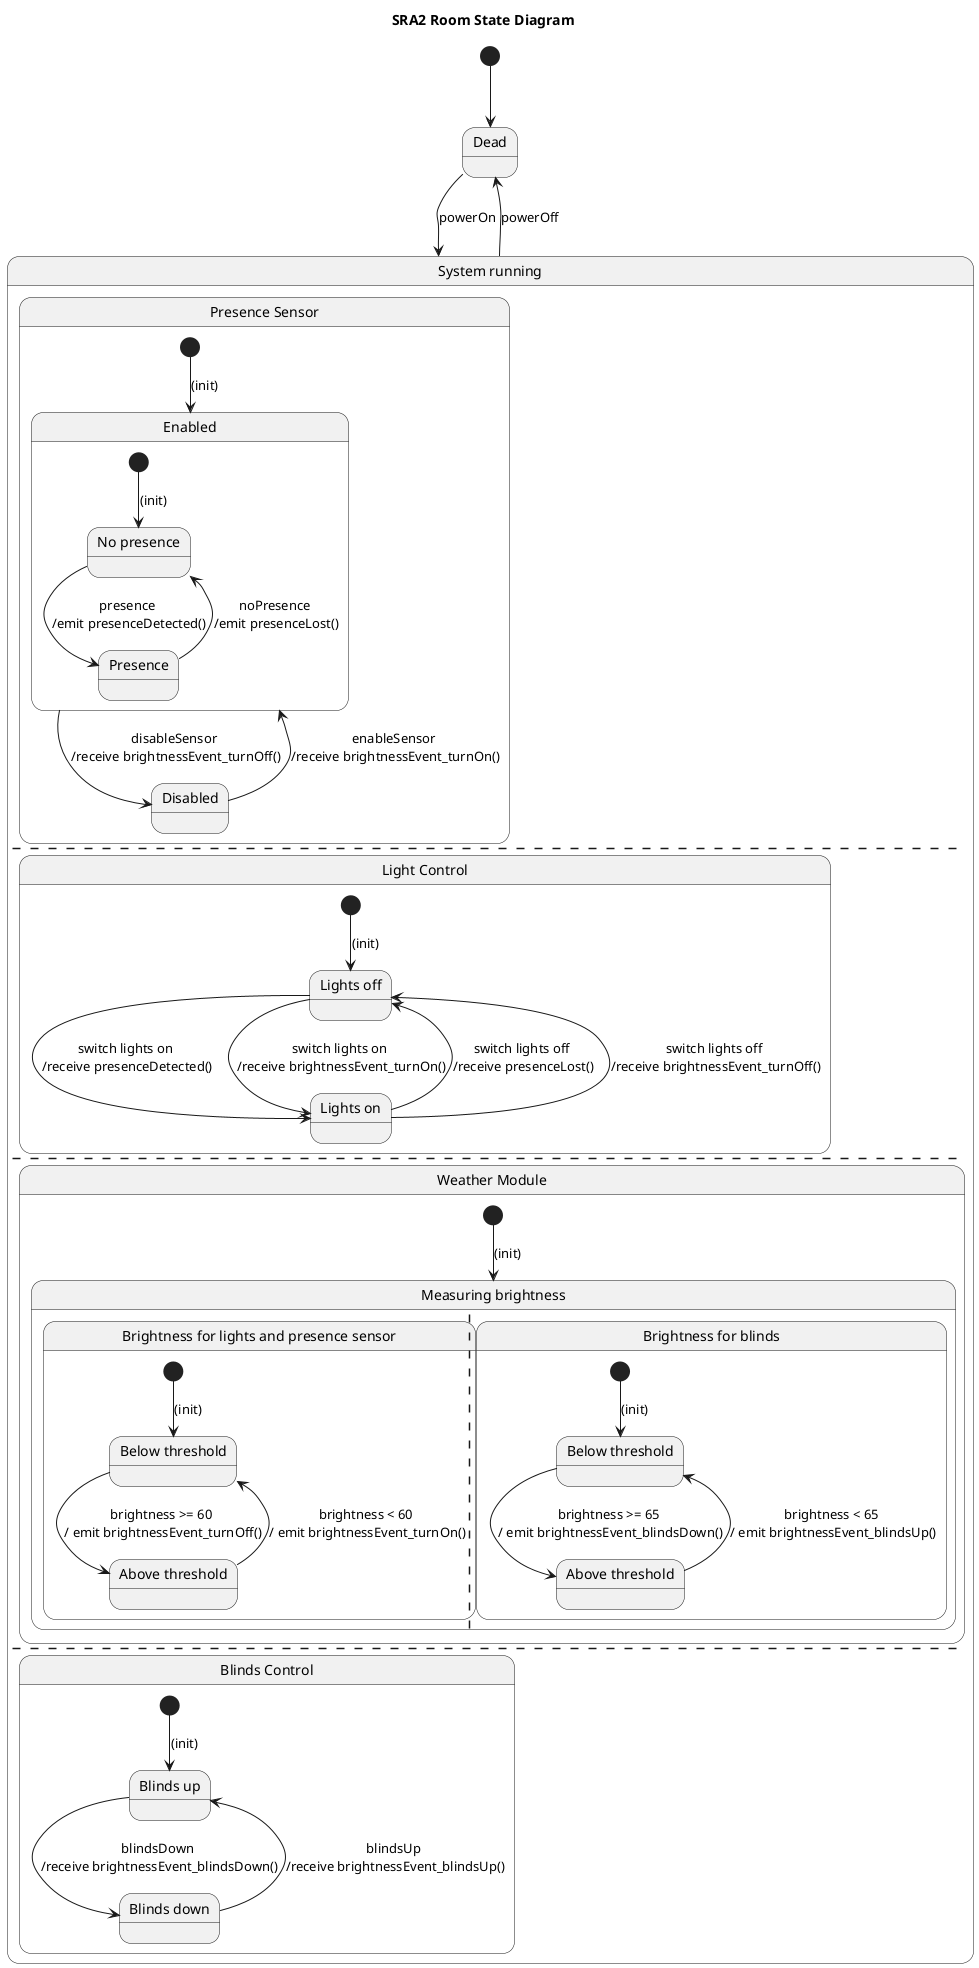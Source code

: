 @startuml
title SRA2 Room State Diagram

[*] --> Dead

state "System running" as SR

Dead --> SR : powerOn
SR --> Dead : powerOff

state SR {

  state "Presence Sensor" as PS {
     state "Enabled" as sensor_enabled {
      state "No presence" as no_presence
      state "Presence" as presence

      [*] --> no_presence : (init)

      no_presence --> presence : presence \n/emit presenceDetected()
      presence --> no_presence : noPresence \n/emit presenceLost()
    }

    [*] --> sensor_enabled : (init)

    state "Disabled" as sensor_disabled
    sensor_disabled --> sensor_enabled : enableSensor \n/receive brightnessEvent_turnOn()
    sensor_enabled --> sensor_disabled : disableSensor \n/receive brightnessEvent_turnOff()
  }

  --

  state "Light Control" as LC {
    state "Lights off" as lights_off
    state "Lights on" as lights_on

    [*] --> lights_off : (init)
    lights_off --> lights_on : switch lights on \n/receive presenceDetected()
    lights_off --> lights_on : switch lights on \n/receive brightnessEvent_turnOn()
    lights_on --> lights_off : switch lights off \n/receive presenceLost()
    lights_on --> lights_off : switch lights off \n/receive brightnessEvent_turnOff()
  }

  --

  state "Weather Module" as WM {
    state "Measuring brightness" as measuring_brightness {
        state "Brightness for lights and presence sensor" as brightness {
            state "Below threshold" as below_threshold_l_and_ps
            state "Above threshold" as above_threshold_l_and_ps

            [*] --> below_threshold_l_and_ps : (init)
            below_threshold_l_and_ps --> above_threshold_l_and_ps : brightness >= 60 \n/ emit brightnessEvent_turnOff()
            above_threshold_l_and_ps --> below_threshold_l_and_ps : brightness < 60 \n/ emit brightnessEvent_turnOn()
        }

        ||

        state "Brightness for blinds" as brightness_blinds {
            state "Below threshold" as below_threshold_blinds
            state "Above threshold" as above_threshold_blinds

            [*] --> below_threshold_blinds : (init)
            below_threshold_blinds --> above_threshold_blinds : brightness >= 65 \n/ emit brightnessEvent_blindsDown()
            above_threshold_blinds --> below_threshold_blinds : brightness < 65 \n/ emit brightnessEvent_blindsUp()
        }

    }

    [*] --> measuring_brightness : (init)
  }

  --

  state "Blinds Control" as BC {
    state "Blinds up" as blinds_up
    state "Blinds down" as blinds_down

    [*] --> blinds_up : (init)
    blinds_up --> blinds_down : blindsDown \n/receive brightnessEvent_blindsDown()
    blinds_down --> blinds_up : blindsUp \n/receive brightnessEvent_blindsUp()
  }
}
@enduml


